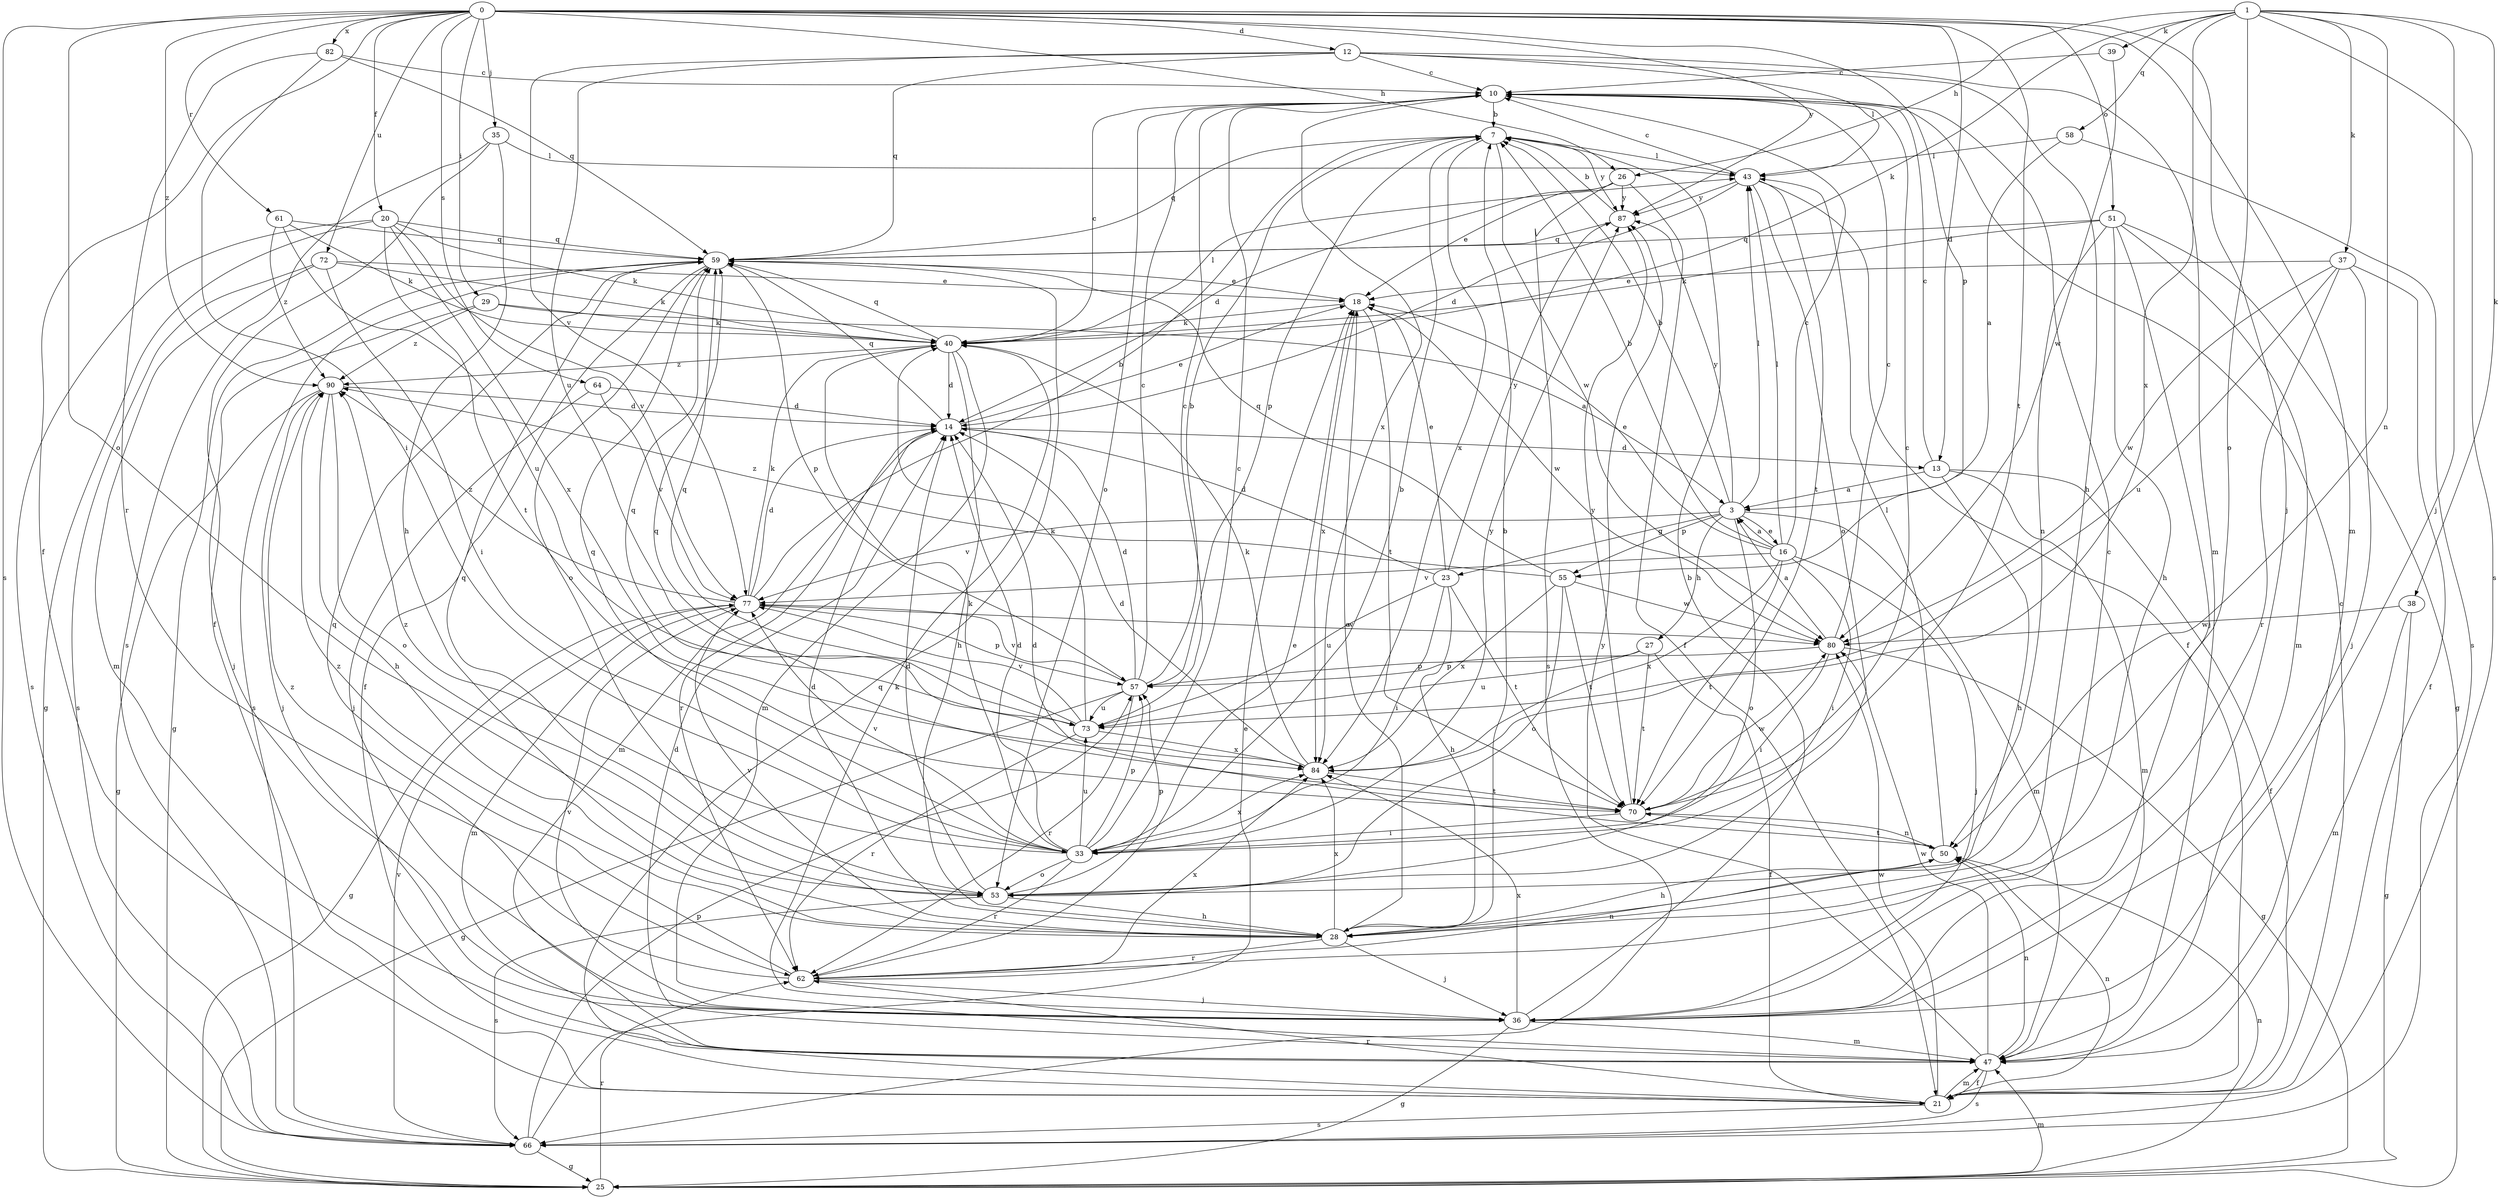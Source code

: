 strict digraph  {
0;
1;
3;
7;
10;
12;
13;
14;
16;
18;
20;
21;
23;
25;
26;
27;
28;
29;
33;
35;
36;
37;
38;
39;
40;
43;
47;
50;
51;
53;
55;
57;
58;
59;
61;
62;
64;
66;
70;
72;
73;
77;
80;
82;
84;
87;
90;
0 -> 12  [label=d];
0 -> 13  [label=d];
0 -> 20  [label=f];
0 -> 21  [label=f];
0 -> 26  [label=h];
0 -> 29  [label=i];
0 -> 35  [label=j];
0 -> 36  [label=j];
0 -> 47  [label=m];
0 -> 51  [label=o];
0 -> 53  [label=o];
0 -> 55  [label=p];
0 -> 61  [label=r];
0 -> 64  [label=s];
0 -> 66  [label=s];
0 -> 70  [label=t];
0 -> 72  [label=u];
0 -> 82  [label=x];
0 -> 87  [label=y];
0 -> 90  [label=z];
1 -> 26  [label=h];
1 -> 36  [label=j];
1 -> 37  [label=k];
1 -> 38  [label=k];
1 -> 39  [label=k];
1 -> 40  [label=k];
1 -> 50  [label=n];
1 -> 53  [label=o];
1 -> 58  [label=q];
1 -> 66  [label=s];
1 -> 84  [label=x];
3 -> 7  [label=b];
3 -> 16  [label=e];
3 -> 23  [label=g];
3 -> 27  [label=h];
3 -> 43  [label=l];
3 -> 47  [label=m];
3 -> 53  [label=o];
3 -> 55  [label=p];
3 -> 77  [label=v];
3 -> 87  [label=y];
7 -> 43  [label=l];
7 -> 57  [label=p];
7 -> 59  [label=q];
7 -> 80  [label=w];
7 -> 84  [label=x];
7 -> 87  [label=y];
10 -> 7  [label=b];
10 -> 53  [label=o];
10 -> 84  [label=x];
12 -> 10  [label=c];
12 -> 28  [label=h];
12 -> 43  [label=l];
12 -> 47  [label=m];
12 -> 59  [label=q];
12 -> 73  [label=u];
12 -> 77  [label=v];
13 -> 3  [label=a];
13 -> 10  [label=c];
13 -> 21  [label=f];
13 -> 28  [label=h];
13 -> 47  [label=m];
14 -> 13  [label=d];
14 -> 18  [label=e];
14 -> 47  [label=m];
14 -> 59  [label=q];
14 -> 62  [label=r];
16 -> 3  [label=a];
16 -> 7  [label=b];
16 -> 10  [label=c];
16 -> 18  [label=e];
16 -> 33  [label=i];
16 -> 36  [label=j];
16 -> 43  [label=l];
16 -> 70  [label=t];
16 -> 77  [label=v];
16 -> 84  [label=x];
18 -> 40  [label=k];
18 -> 70  [label=t];
18 -> 80  [label=w];
18 -> 84  [label=x];
20 -> 25  [label=g];
20 -> 40  [label=k];
20 -> 59  [label=q];
20 -> 66  [label=s];
20 -> 70  [label=t];
20 -> 77  [label=v];
20 -> 84  [label=x];
21 -> 10  [label=c];
21 -> 47  [label=m];
21 -> 50  [label=n];
21 -> 59  [label=q];
21 -> 62  [label=r];
21 -> 66  [label=s];
21 -> 80  [label=w];
23 -> 14  [label=d];
23 -> 18  [label=e];
23 -> 28  [label=h];
23 -> 33  [label=i];
23 -> 70  [label=t];
23 -> 73  [label=u];
23 -> 87  [label=y];
25 -> 47  [label=m];
25 -> 50  [label=n];
25 -> 62  [label=r];
26 -> 14  [label=d];
26 -> 18  [label=e];
26 -> 21  [label=f];
26 -> 66  [label=s];
26 -> 87  [label=y];
27 -> 21  [label=f];
27 -> 57  [label=p];
27 -> 70  [label=t];
27 -> 73  [label=u];
28 -> 7  [label=b];
28 -> 14  [label=d];
28 -> 18  [label=e];
28 -> 36  [label=j];
28 -> 62  [label=r];
28 -> 77  [label=v];
28 -> 84  [label=x];
28 -> 90  [label=z];
29 -> 3  [label=a];
29 -> 36  [label=j];
29 -> 40  [label=k];
29 -> 90  [label=z];
33 -> 7  [label=b];
33 -> 10  [label=c];
33 -> 14  [label=d];
33 -> 40  [label=k];
33 -> 53  [label=o];
33 -> 57  [label=p];
33 -> 59  [label=q];
33 -> 62  [label=r];
33 -> 73  [label=u];
33 -> 77  [label=v];
33 -> 84  [label=x];
33 -> 87  [label=y];
33 -> 90  [label=z];
35 -> 21  [label=f];
35 -> 28  [label=h];
35 -> 43  [label=l];
35 -> 66  [label=s];
36 -> 7  [label=b];
36 -> 10  [label=c];
36 -> 25  [label=g];
36 -> 40  [label=k];
36 -> 47  [label=m];
36 -> 77  [label=v];
36 -> 84  [label=x];
37 -> 18  [label=e];
37 -> 21  [label=f];
37 -> 36  [label=j];
37 -> 62  [label=r];
37 -> 73  [label=u];
37 -> 80  [label=w];
38 -> 25  [label=g];
38 -> 47  [label=m];
38 -> 80  [label=w];
39 -> 10  [label=c];
39 -> 80  [label=w];
40 -> 10  [label=c];
40 -> 14  [label=d];
40 -> 28  [label=h];
40 -> 43  [label=l];
40 -> 47  [label=m];
40 -> 59  [label=q];
40 -> 90  [label=z];
43 -> 10  [label=c];
43 -> 14  [label=d];
43 -> 21  [label=f];
43 -> 53  [label=o];
43 -> 70  [label=t];
43 -> 87  [label=y];
47 -> 14  [label=d];
47 -> 21  [label=f];
47 -> 50  [label=n];
47 -> 66  [label=s];
47 -> 80  [label=w];
47 -> 87  [label=y];
50 -> 14  [label=d];
50 -> 28  [label=h];
50 -> 43  [label=l];
50 -> 70  [label=t];
51 -> 25  [label=g];
51 -> 28  [label=h];
51 -> 36  [label=j];
51 -> 40  [label=k];
51 -> 47  [label=m];
51 -> 50  [label=n];
51 -> 59  [label=q];
53 -> 14  [label=d];
53 -> 28  [label=h];
53 -> 57  [label=p];
53 -> 59  [label=q];
53 -> 66  [label=s];
55 -> 53  [label=o];
55 -> 59  [label=q];
55 -> 70  [label=t];
55 -> 80  [label=w];
55 -> 84  [label=x];
55 -> 90  [label=z];
57 -> 7  [label=b];
57 -> 10  [label=c];
57 -> 14  [label=d];
57 -> 25  [label=g];
57 -> 62  [label=r];
57 -> 73  [label=u];
57 -> 77  [label=v];
58 -> 3  [label=a];
58 -> 43  [label=l];
58 -> 66  [label=s];
59 -> 18  [label=e];
59 -> 21  [label=f];
59 -> 25  [label=g];
59 -> 53  [label=o];
59 -> 57  [label=p];
59 -> 66  [label=s];
61 -> 40  [label=k];
61 -> 59  [label=q];
61 -> 73  [label=u];
61 -> 90  [label=z];
62 -> 18  [label=e];
62 -> 36  [label=j];
62 -> 50  [label=n];
62 -> 59  [label=q];
62 -> 84  [label=x];
62 -> 90  [label=z];
64 -> 14  [label=d];
64 -> 36  [label=j];
64 -> 77  [label=v];
66 -> 18  [label=e];
66 -> 25  [label=g];
66 -> 57  [label=p];
66 -> 77  [label=v];
70 -> 10  [label=c];
70 -> 33  [label=i];
70 -> 50  [label=n];
70 -> 59  [label=q];
70 -> 80  [label=w];
70 -> 87  [label=y];
72 -> 18  [label=e];
72 -> 33  [label=i];
72 -> 40  [label=k];
72 -> 47  [label=m];
72 -> 66  [label=s];
73 -> 10  [label=c];
73 -> 40  [label=k];
73 -> 59  [label=q];
73 -> 62  [label=r];
73 -> 77  [label=v];
73 -> 84  [label=x];
77 -> 7  [label=b];
77 -> 14  [label=d];
77 -> 25  [label=g];
77 -> 40  [label=k];
77 -> 47  [label=m];
77 -> 57  [label=p];
77 -> 80  [label=w];
77 -> 90  [label=z];
80 -> 3  [label=a];
80 -> 10  [label=c];
80 -> 25  [label=g];
80 -> 33  [label=i];
80 -> 57  [label=p];
82 -> 10  [label=c];
82 -> 33  [label=i];
82 -> 59  [label=q];
82 -> 62  [label=r];
84 -> 14  [label=d];
84 -> 40  [label=k];
84 -> 59  [label=q];
84 -> 70  [label=t];
87 -> 7  [label=b];
87 -> 59  [label=q];
90 -> 14  [label=d];
90 -> 25  [label=g];
90 -> 28  [label=h];
90 -> 36  [label=j];
90 -> 53  [label=o];
}
